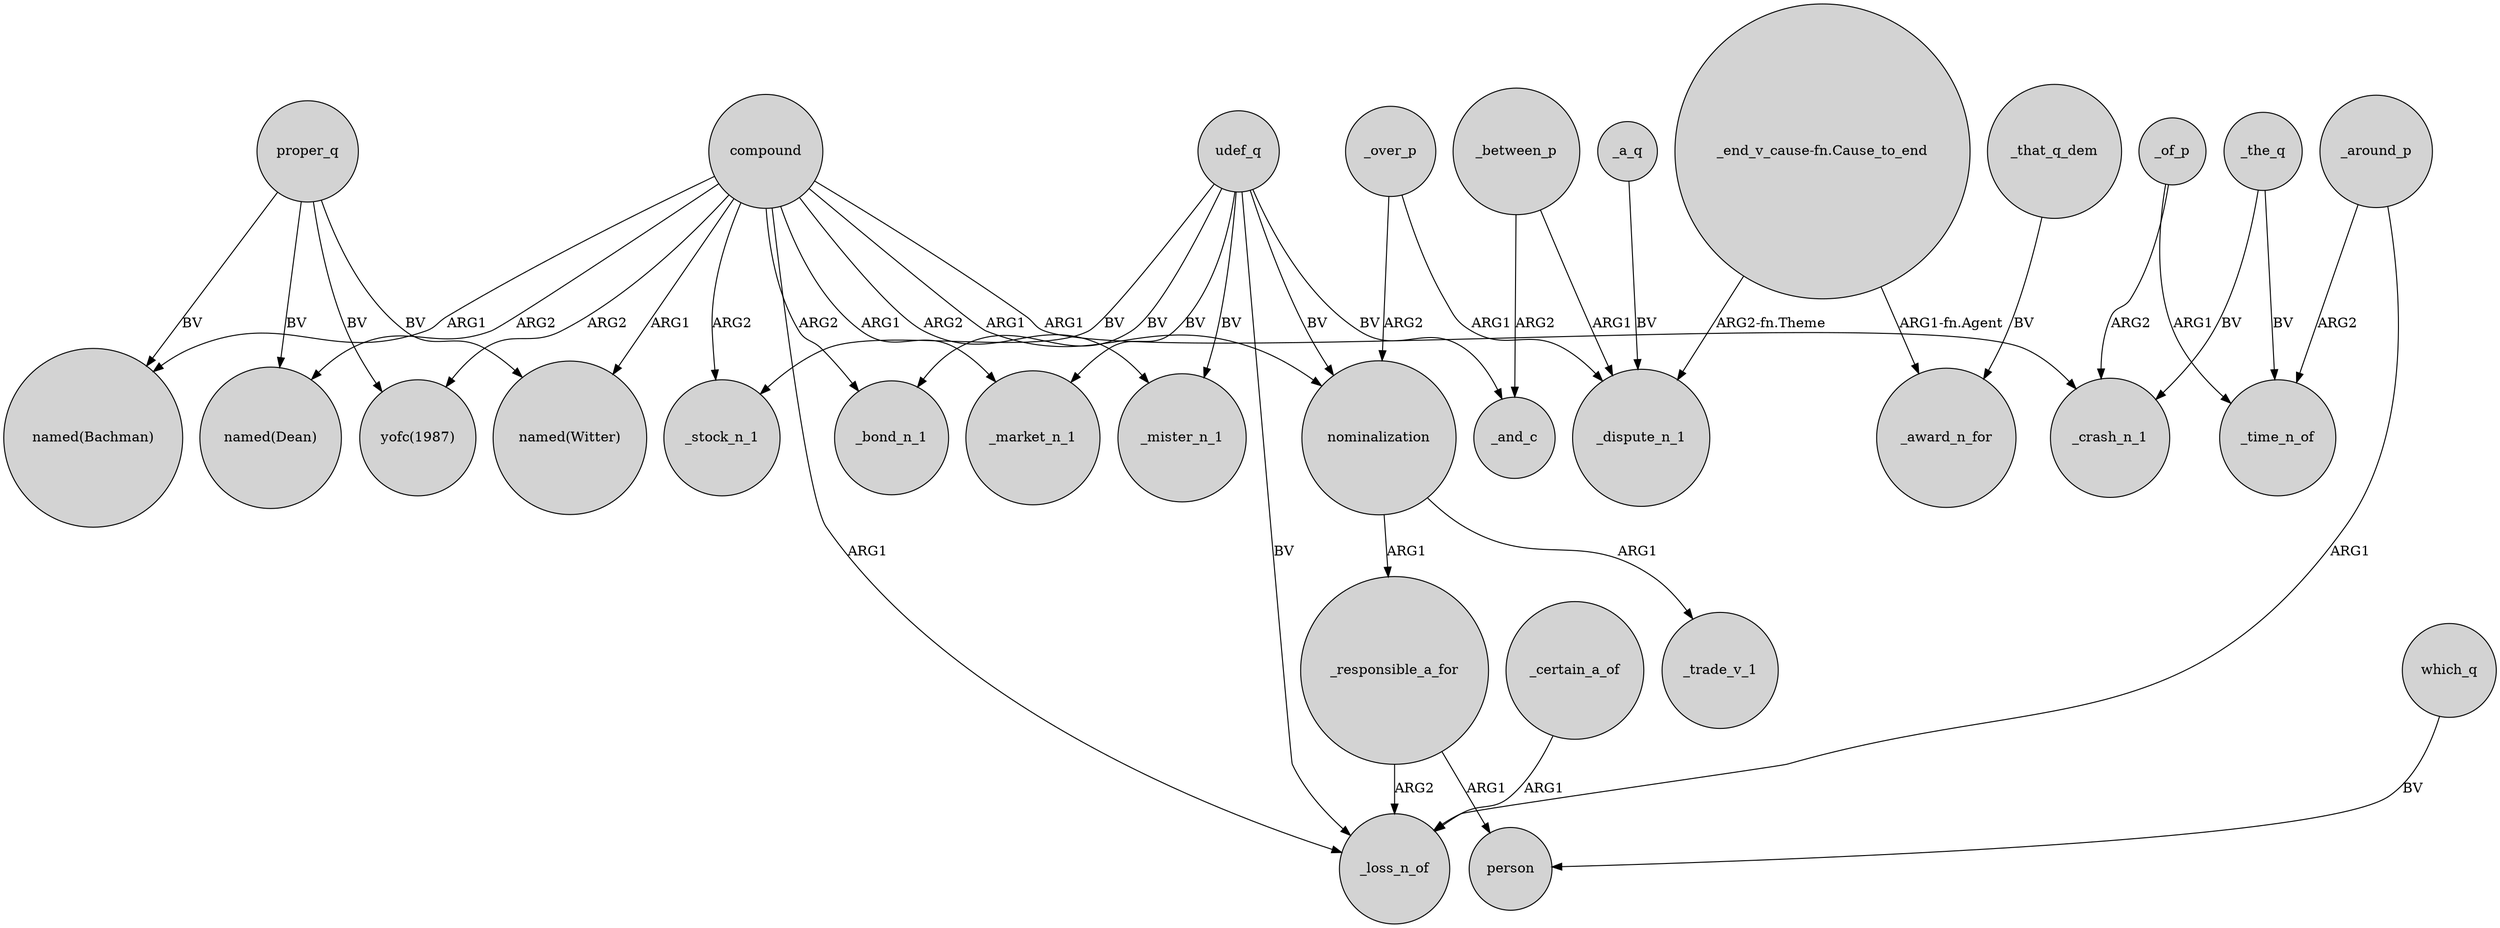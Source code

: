 digraph {
	node [shape=circle style=filled]
	_responsible_a_for -> _loss_n_of [label=ARG2]
	_over_p -> _dispute_n_1 [label=ARG1]
	compound -> "named(Bachman)" [label=ARG1]
	_responsible_a_for -> person [label=ARG1]
	_around_p -> _loss_n_of [label=ARG1]
	compound -> _mister_n_1 [label=ARG2]
	_of_p -> _crash_n_1 [label=ARG2]
	udef_q -> _mister_n_1 [label=BV]
	compound -> _crash_n_1 [label=ARG1]
	compound -> "named(Dean)" [label=ARG2]
	_around_p -> _time_n_of [label=ARG2]
	udef_q -> _market_n_1 [label=BV]
	nominalization -> _trade_v_1 [label=ARG1]
	_a_q -> _dispute_n_1 [label=BV]
	compound -> _stock_n_1 [label=ARG2]
	nominalization -> _responsible_a_for [label=ARG1]
	compound -> "named(Witter)" [label=ARG1]
	which_q -> person [label=BV]
	udef_q -> _bond_n_1 [label=BV]
	_the_q -> _time_n_of [label=BV]
	udef_q -> _stock_n_1 [label=BV]
	proper_q -> "named(Witter)" [label=BV]
	_between_p -> _and_c [label=ARG2]
	compound -> "yofc(1987)" [label=ARG2]
	"_end_v_cause-fn.Cause_to_end" -> _dispute_n_1 [label="ARG2-fn.Theme"]
	_over_p -> nominalization [label=ARG2]
	udef_q -> nominalization [label=BV]
	_certain_a_of -> _loss_n_of [label=ARG1]
	proper_q -> "yofc(1987)" [label=BV]
	compound -> _bond_n_1 [label=ARG2]
	_that_q_dem -> _award_n_for [label=BV]
	compound -> _loss_n_of [label=ARG1]
	proper_q -> "named(Bachman)" [label=BV]
	compound -> _market_n_1 [label=ARG1]
	_of_p -> _time_n_of [label=ARG1]
	udef_q -> _and_c [label=BV]
	_the_q -> _crash_n_1 [label=BV]
	_between_p -> _dispute_n_1 [label=ARG1]
	compound -> nominalization [label=ARG1]
	udef_q -> _loss_n_of [label=BV]
	proper_q -> "named(Dean)" [label=BV]
	"_end_v_cause-fn.Cause_to_end" -> _award_n_for [label="ARG1-fn.Agent"]
}
